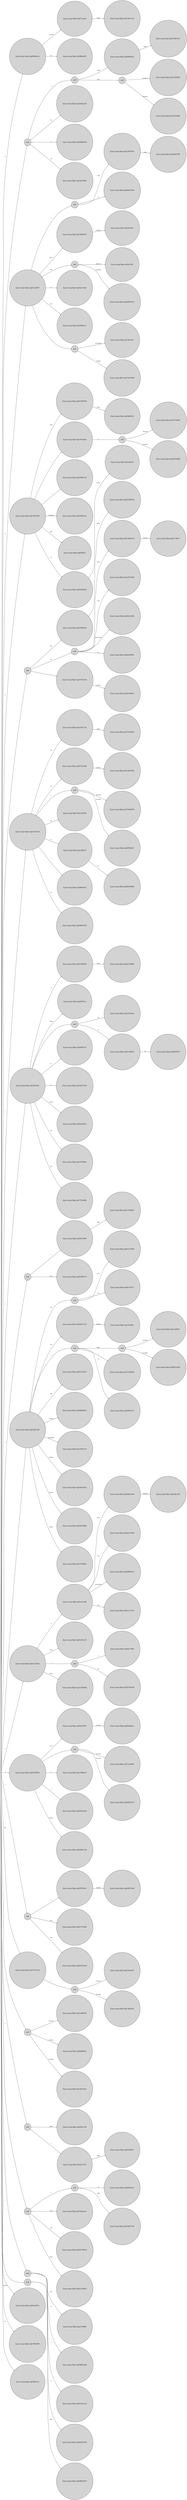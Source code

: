 digraph {
	rankdir = LR;
	ordering = out;
	edge [arrowsize=0.4,fontsize=10]
	node7FD19C0E [label="",style=filled,fillcolor=lightgrey,shape=circle,width=.1,height=.1];
//------leaves------
	node76862144 [label="[Ljava.lang.Object;@158cc1aa",shape=point,style=filled,fillcolor=lightgrey,shape=circle,width=.07,height=.07]
	node3CAD7E27 [label="[Ljava.lang.Object;@4f6fa450",shape=point,style=filled,fillcolor=lightgrey,shape=circle,width=.07,height=.07]
	node8A430F8 [label="[Ljava.lang.Object;@7bd631d7",shape=point,style=filled,fillcolor=lightgrey,shape=circle,width=.07,height=.07]
	node2CDD24CC [label="[Ljava.lang.Object;@1e224823",shape=point,style=filled,fillcolor=lightgrey,shape=circle,width=.07,height=.07]
	node37A888EF [label="[Ljava.lang.Object;@7d3a5f44",shape=point,style=filled,fillcolor=lightgrey,shape=circle,width=.07,height=.07]
	node3804FF6B [label="[Ljava.lang.Object;@34ebcb18",shape=point,style=filled,fillcolor=lightgrey,shape=circle,width=.07,height=.07]
	node4777C29A [label="[Ljava.lang.Object;@6898654f",shape=point,style=filled,fillcolor=lightgrey,shape=circle,width=.07,height=.07]
	node77782090 [label="[Ljava.lang.Object;@1d21866c",shape=point,style=filled,fillcolor=lightgrey,shape=circle,width=.07,height=.07]
	node643BF440 [label="[Ljava.lang.Object;@4fa25795",shape=point,style=filled,fillcolor=lightgrey,shape=circle,width=.07,height=.07]
	node79E88251 [label="[Ljava.lang.Object;@68eb79e6",shape=point,style=filled,fillcolor=lightgrey,shape=circle,width=.07,height=.07]
	node53C9194F [label="[Ljava.lang.Object;@e8ae25c",shape=point,style=filled,fillcolor=lightgrey,shape=circle,width=.07,height=.07]
	node334D03D6 [label="[Ljava.lang.Object;@5a7810",shape=point,style=filled,fillcolor=lightgrey,shape=circle,width=.07,height=.07]
	node1BC20A35 [label="[Ljava.lang.Object;@42839313",shape=point,style=filled,fillcolor=lightgrey,shape=circle,width=.07,height=.07]
	node190B6B26 [label="[Ljava.lang.Object;@4ac20aef",shape=point,style=filled,fillcolor=lightgrey,shape=circle,width=.07,height=.07]
	node415A3220 [label="[Ljava.lang.Object;@1f9f2a13",shape=point,style=filled,fillcolor=lightgrey,shape=circle,width=.07,height=.07]
	node5D8F309D [label="[Ljava.lang.Object;@740ccb1",shape=point,style=filled,fillcolor=lightgrey,shape=circle,width=.07,height=.07]
	node171B254B [label="[Ljava.lang.Object;@71b25a09",shape=point,style=filled,fillcolor=lightgrey,shape=circle,width=.07,height=.07]
	node551D877A [label="[Ljava.lang.Object;@54b9fc2c",shape=point,style=filled,fillcolor=lightgrey,shape=circle,width=.07,height=.07]
	node1A46BA8D [label="[Ljava.lang.Object;@79c7d9de",shape=point,style=filled,fillcolor=lightgrey,shape=circle,width=.07,height=.07]
	node40D8A7CB [label="[Ljava.lang.Object;@5b1b6b60",shape=point,style=filled,fillcolor=lightgrey,shape=circle,width=.07,height=.07]
	node7426305C [label="[Ljava.lang.Object;@33681e2f",shape=point,style=filled,fillcolor=lightgrey,shape=circle,width=.07,height=.07]
	node360B0176 [label="[Ljava.lang.Object;@364b3cbc",shape=point,style=filled,fillcolor=lightgrey,shape=circle,width=.07,height=.07]
	node73AA5EF9 [label="[Ljava.lang.Object;@40bfc5",shape=point,style=filled,fillcolor=lightgrey,shape=circle,width=.07,height=.07]
	node6EAE1E0A [label="[Ljava.lang.Object;@1ef61bf",shape=point,style=filled,fillcolor=lightgrey,shape=circle,width=.07,height=.07]
	node2013BAED [label="[Ljava.lang.Object;@252897bd",shape=point,style=filled,fillcolor=lightgrey,shape=circle,width=.07,height=.07]
	node3B68935C [label="[Ljava.lang.Object;@4170ff17",shape=point,style=filled,fillcolor=lightgrey,shape=circle,width=.07,height=.07]
	node7C09E106 [label="[Ljava.lang.Object;@1d7d1445",shape=point,style=filled,fillcolor=lightgrey,shape=circle,width=.07,height=.07]
	node627096C5 [label="[Ljava.lang.Object;@243e45db",shape=point,style=filled,fillcolor=lightgrey,shape=circle,width=.07,height=.07]
	node178C918B [label="[Ljava.lang.Object;@62a66003",shape=point,style=filled,fillcolor=lightgrey,shape=circle,width=.07,height=.07]
	node406142C [label="[Ljava.lang.Object;@52c099ea",shape=point,style=filled,fillcolor=lightgrey,shape=circle,width=.07,height=.07]
	node21334AF0 [label="[Ljava.lang.Object;@70c490ad",shape=point,style=filled,fillcolor=lightgrey,shape=circle,width=.07,height=.07]
	node44574DED [label="[Ljava.lang.Object;@128e8344",shape=point,style=filled,fillcolor=lightgrey,shape=circle,width=.07,height=.07]
	node29513F2F [label="[Ljava.lang.Object;@7d448350",shape=point,style=filled,fillcolor=lightgrey,shape=circle,width=.07,height=.07]
	node3829130 [label="[Ljava.lang.Object;@65f0b6a7",shape=point,style=filled,fillcolor=lightgrey,shape=circle,width=.07,height=.07]
	node45F85571 [label="[Ljava.lang.Object;@1cff109d",shape=point,style=filled,fillcolor=lightgrey,shape=circle,width=.07,height=.07]
	nodeB631923 [label="[Ljava.lang.Object;@6bc6d366",shape=point,style=filled,fillcolor=lightgrey,shape=circle,width=.07,height=.07]
	node6C9240B2 [label="[Ljava.lang.Object;@88dde45",shape=point,style=filled,fillcolor=lightgrey,shape=circle,width=.07,height=.07]
	node1B346476 [label="[Ljava.lang.Object;@46b4c995",shape=point,style=filled,fillcolor=lightgrey,shape=circle,width=.07,height=.07]
	node385D8621 [label="[Ljava.lang.Object;@5ec40899",shape=point,style=filled,fillcolor=lightgrey,shape=circle,width=.07,height=.07]
	node66EBD0E3 [label="[Ljava.lang.Object;@6f355ca",shape=point,style=filled,fillcolor=lightgrey,shape=circle,width=.07,height=.07]
	node524BB7BB [label="[Ljava.lang.Object;@2c35edab",shape=point,style=filled,fillcolor=lightgrey,shape=circle,width=.07,height=.07]
	node14E14C06 [label="[Ljava.lang.Object;@8200655",shape=point,style=filled,fillcolor=lightgrey,shape=circle,width=.07,height=.07]
	node7599E85 [label="[Ljava.lang.Object;@4826370",shape=point,style=filled,fillcolor=lightgrey,shape=circle,width=.07,height=.07]
	node1A9D9E9A [label="[Ljava.lang.Object;@12873132",shape=point,style=filled,fillcolor=lightgrey,shape=circle,width=.07,height=.07]
	node59613851 [label="[Ljava.lang.Object;@4eef59ee",shape=point,style=filled,fillcolor=lightgrey,shape=circle,width=.07,height=.07]
	node38F067E7 [label="[Ljava.lang.Object;@1355df6a",shape=point,style=filled,fillcolor=lightgrey,shape=circle,width=.07,height=.07]
	node4326CEE1 [label="[Ljava.lang.Object;@77b2df42",shape=point,style=filled,fillcolor=lightgrey,shape=circle,width=.07,height=.07]
	node4C46410C [label="[Ljava.lang.Object;@71556961",shape=point,style=filled,fillcolor=lightgrey,shape=circle,width=.07,height=.07]
	node4F1E06C [label="[Ljava.lang.Object;@6558677f",shape=point,style=filled,fillcolor=lightgrey,shape=circle,width=.07,height=.07]
	node1B6814F9 [label="[Ljava.lang.Object;@412c7894",shape=point,style=filled,fillcolor=lightgrey,shape=circle,width=.07,height=.07]
	node4A55125D [label="[Ljava.lang.Object;@6c10e7f7",shape=point,style=filled,fillcolor=lightgrey,shape=circle,width=.07,height=.07]
	node3704F950 [label="[Ljava.lang.Object;@154edffc",shape=point,style=filled,fillcolor=lightgrey,shape=circle,width=.07,height=.07]
	node776BE0F2 [label="[Ljava.lang.Object;@1caf8eb7",shape=point,style=filled,fillcolor=lightgrey,shape=circle,width=.07,height=.07]
	nodeCF13A0B [label="[Ljava.lang.Object;@6f23a556",shape=point,style=filled,fillcolor=lightgrey,shape=circle,width=.07,height=.07]
	node47E7A430 [label="[Ljava.lang.Object;@275d404d",shape=point,style=filled,fillcolor=lightgrey,shape=circle,width=.07,height=.07]
	node227907CF [label="[Ljava.lang.Object;@50821fc3",shape=point,style=filled,fillcolor=lightgrey,shape=circle,width=.07,height=.07]
	node2A3EE7C7 [label="[Ljava.lang.Object;@67ac85e5",shape=point,style=filled,fillcolor=lightgrey,shape=circle,width=.07,height=.07]
	nodeD01B1A0 [label="[Ljava.lang.Object;@4dbddbc4",shape=point,style=filled,fillcolor=lightgrey,shape=circle,width=.07,height=.07]
	node10E00D6B [label="[Ljava.lang.Object;@1360213f",shape=point,style=filled,fillcolor=lightgrey,shape=circle,width=.07,height=.07]
	node136C1E42 [label="[Ljava.lang.Object;@30ac9410",shape=point,style=filled,fillcolor=lightgrey,shape=circle,width=.07,height=.07]
	node20374C3B [label="[Ljava.lang.Object;@324cf8db",shape=point,style=filled,fillcolor=lightgrey,shape=circle,width=.07,height=.07]
	node41216EDE [label="[Ljava.lang.Object;@15796efe",shape=point,style=filled,fillcolor=lightgrey,shape=circle,width=.07,height=.07]
	nodeFB5BEFE [label="[Ljava.lang.Object;@5a6a15f3",shape=point,style=filled,fillcolor=lightgrey,shape=circle,width=.07,height=.07]
	node10F7D7FE [label="[Ljava.lang.Object;@4ea75580",shape=point,style=filled,fillcolor=lightgrey,shape=circle,width=.07,height=.07]
	node6C4740E4 [label="[Ljava.lang.Object;@66880512",shape=point,style=filled,fillcolor=lightgrey,shape=circle,width=.07,height=.07]
	node48EE661A [label="[Ljava.lang.Object;@3c1131d2",shape=point,style=filled,fillcolor=lightgrey,shape=circle,width=.07,height=.07]
	node6A0706D4 [label="[Ljava.lang.Object;@4c812e13",shape=point,style=filled,fillcolor=lightgrey,shape=circle,width=.07,height=.07]
	node77645F2F [label="[Ljava.lang.Object;@42ce7fb0",shape=point,style=filled,fillcolor=lightgrey,shape=circle,width=.07,height=.07]
	node102DF09B [label="[Ljava.lang.Object;@5519b53b",shape=point,style=filled,fillcolor=lightgrey,shape=circle,width=.07,height=.07]
	node511590 [label="[Ljava.lang.Object;@31d3d9d5",shape=point,style=filled,fillcolor=lightgrey,shape=circle,width=.07,height=.07]
	node4E054E5C [label="[Ljava.lang.Object;@56ad8aca",shape=point,style=filled,fillcolor=lightgrey,shape=circle,width=.07,height=.07]
	node5ED8F81A [label="[Ljava.lang.Object;@71ea9f65",shape=point,style=filled,fillcolor=lightgrey,shape=circle,width=.07,height=.07]
	node157948AA [label="[Ljava.lang.Object;@2f387b15",shape=point,style=filled,fillcolor=lightgrey,shape=circle,width=.07,height=.07]
	node36B94EC0 [label="[Ljava.lang.Object;@138dfec5",shape=point,style=filled,fillcolor=lightgrey,shape=circle,width=.07,height=.07]
	node4CEEC806 [label="[Ljava.lang.Object;@20e2e25d",shape=point,style=filled,fillcolor=lightgrey,shape=circle,width=.07,height=.07]
	node5C5167CF [label="[Ljava.lang.Object;@20d6c156",shape=point,style=filled,fillcolor=lightgrey,shape=circle,width=.07,height=.07]
	node1AC283B2 [label="[Ljava.lang.Object;@2d057abd",shape=point,style=filled,fillcolor=lightgrey,shape=circle,width=.07,height=.07]
	node7ABD0FCD [label="[Ljava.lang.Object;@6c77bdbd",shape=point,style=filled,fillcolor=lightgrey,shape=circle,width=.07,height=.07]
	node62A66C92 [label="[Ljava.lang.Object;@647032e9",shape=point,style=filled,fillcolor=lightgrey,shape=circle,width=.07,height=.07]
	node76A18ACD [label="[Ljava.lang.Object;@276a5bf1",shape=point,style=filled,fillcolor=lightgrey,shape=circle,width=.07,height=.07]
	node76797172 [label="[Ljava.lang.Object;@13fbe22e",shape=point,style=filled,fillcolor=lightgrey,shape=circle,width=.07,height=.07]
	node69F6F57E [label="[Ljava.lang.Object;@1cb68e62",shape=point,style=filled,fillcolor=lightgrey,shape=circle,width=.07,height=.07]
	node21F99E67 [label="[Ljava.lang.Object;@6ddff2e4",shape=point,style=filled,fillcolor=lightgrey,shape=circle,width=.07,height=.07]
	node33DCA724 [label="[Ljava.lang.Object;@1bb1faa3",shape=point,style=filled,fillcolor=lightgrey,shape=circle,width=.07,height=.07]
	node76D64514 [label="[Ljava.lang.Object;@640cc1f8",shape=point,style=filled,fillcolor=lightgrey,shape=circle,width=.07,height=.07]
	node323FAFDA [label="[Ljava.lang.Object;@264f3fdc",shape=point,style=filled,fillcolor=lightgrey,shape=circle,width=.07,height=.07]
	node62F530E4 [label="[Ljava.lang.Object;@60f42e43",shape=point,style=filled,fillcolor=lightgrey,shape=circle,width=.07,height=.07]
	node2FFA0CF8 [label="[Ljava.lang.Object;@70947704",shape=point,style=filled,fillcolor=lightgrey,shape=circle,width=.07,height=.07]
	node3BAD1BE2 [label="[Ljava.lang.Object;@7a6aace2",shape=point,style=filled,fillcolor=lightgrey,shape=circle,width=.07,height=.07]
	node588F29B [label="[Ljava.lang.Object;@56778979",shape=point,style=filled,fillcolor=lightgrey,shape=circle,width=.07,height=.07]
	node556EA5E [label="[Ljava.lang.Object;@2a744baa",shape=point,style=filled,fillcolor=lightgrey,shape=circle,width=.07,height=.07]
	node682A6855 [label="[Ljava.lang.Object;@27c0868",shape=point,style=filled,fillcolor=lightgrey,shape=circle,width=.07,height=.07]
	node304A0663 [label="[Ljava.lang.Object;@386b22db",shape=point,style=filled,fillcolor=lightgrey,shape=circle,width=.07,height=.07]
	node3B89D43 [label="[Ljava.lang.Object;@61e5ea14",shape=point,style=filled,fillcolor=lightgrey,shape=circle,width=.07,height=.07]
	node17C8155 [label="[Ljava.lang.Object;@60e0165b",shape=point,style=filled,fillcolor=lightgrey,shape=circle,width=.07,height=.07]
	node2775CD81 [label="[Ljava.lang.Object;@698e2631",shape=point,style=filled,fillcolor=lightgrey,shape=circle,width=.07,height=.07]
	nodeC9D647C [label="[Ljava.lang.Object;@6cafe97a",shape=point,style=filled,fillcolor=lightgrey,shape=circle,width=.07,height=.07]
	node65BF28AB [label="[Ljava.lang.Object;@7d982583",shape=point,style=filled,fillcolor=lightgrey,shape=circle,width=.07,height=.07]
	node1A4110C8 [label="[Ljava.lang.Object;@936cec3",shape=point,style=filled,fillcolor=lightgrey,shape=circle,width=.07,height=.07]
//------internal nodes------
	node15D0553E [label="[Ljava.lang.Object;@29d8ce3a",style=filled,fillcolor=lightgrey,shape=circle,width=.07,height=.07]
	node3B0D5C99 [label="[Ljava.lang.Object;@472cded",style=filled,fillcolor=lightgrey,shape=circle,width=.07,height=.07]
	node131C11F8 [label="null",style=filled,fillcolor=lightgrey,shape=circle,width=.07,height=.07]
	node7C5AA4BF [label="null",style=filled,fillcolor=lightgrey,shape=circle,width=.07,height=.07]
	node2DE2C639 [label="[Ljava.lang.Object;@3f6d6bcd",style=filled,fillcolor=lightgrey,shape=circle,width=.07,height=.07]
	node4C0D2E09 [label="null",style=filled,fillcolor=lightgrey,shape=circle,width=.07,height=.07]
	node655B146B [label="[Ljava.lang.Object;@5e33d5f7",style=filled,fillcolor=lightgrey,shape=circle,width=.07,height=.07]
	nodeA54EEFF [label="null",style=filled,fillcolor=lightgrey,shape=circle,width=.07,height=.07]
	node2F8CF4DA [label="[Ljava.lang.Object;@1249550c",style=filled,fillcolor=lightgrey,shape=circle,width=.07,height=.07]
	node5215B6DF [label="[Ljava.lang.Object;@7f9b8974",style=filled,fillcolor=lightgrey,shape=circle,width=.07,height=.07]
	node37799879 [label="null",style=filled,fillcolor=lightgrey,shape=circle,width=.07,height=.07]
	node6F404AAF [label="null",style=filled,fillcolor=lightgrey,shape=circle,width=.07,height=.07]
	node101CBAD6 [label="[Ljava.lang.Object;@33ef4188",style=filled,fillcolor=lightgrey,shape=circle,width=.07,height=.07]
	node48AEADDC [label="[Ljava.lang.Object;@25569354",style=filled,fillcolor=lightgrey,shape=circle,width=.07,height=.07]
	node50695722 [label="[Ljava.lang.Object;@19c3afa6",style=filled,fillcolor=lightgrey,shape=circle,width=.07,height=.07]
	node24BE310F [label="null",style=filled,fillcolor=lightgrey,shape=circle,width=.07,height=.07]
	node35E3CAFF [label="[Ljava.lang.Object;@2fa94b26",style=filled,fillcolor=lightgrey,shape=circle,width=.07,height=.07]
	node2B936FEA [label="null",style=filled,fillcolor=lightgrey,shape=circle,width=.07,height=.07]
	node7E7005DE [label="[Ljava.lang.Object;@556f8cdd",style=filled,fillcolor=lightgrey,shape=circle,width=.07,height=.07]
	node30FA1D2D [label="null",style=filled,fillcolor=lightgrey,shape=circle,width=.07,height=.07]
	node26D8E7 [label="[Ljava.lang.Object;@7e8663c8",style=filled,fillcolor=lightgrey,shape=circle,width=.07,height=.07]
	node572601A1 [label="[Ljava.lang.Object;@37557d1d",style=filled,fillcolor=lightgrey,shape=circle,width=.07,height=.07]
	node1026AF0 [label="[Ljava.lang.Object;@4cd7d13b",style=filled,fillcolor=lightgrey,shape=circle,width=.07,height=.07]
	node2B1BFA09 [label="[Ljava.lang.Object;@37bac7e2",style=filled,fillcolor=lightgrey,shape=circle,width=.07,height=.07]
	node25FD6E0F [label="[Ljava.lang.Object;@57512d82",style=filled,fillcolor=lightgrey,shape=circle,width=.07,height=.07]
	node23EE5ED3 [label="null",style=filled,fillcolor=lightgrey,shape=circle,width=.07,height=.07]
	node420A089B [label="[Ljava.lang.Object;@cc99bc3",style=filled,fillcolor=lightgrey,shape=circle,width=.07,height=.07]
	node522A9AE5 [label="[Ljava.lang.Object;@3635eb5",style=filled,fillcolor=lightgrey,shape=circle,width=.07,height=.07]
	node113FD092 [label="[Ljava.lang.Object;@516856f5",style=filled,fillcolor=lightgrey,shape=circle,width=.07,height=.07]
	node5713038F [label="null",style=filled,fillcolor=lightgrey,shape=circle,width=.07,height=.07]
	node4E1C692E [label="[Ljava.lang.Object;@21c88b3f",style=filled,fillcolor=lightgrey,shape=circle,width=.07,height=.07]
	node3284BE0D [label="null",style=filled,fillcolor=lightgrey,shape=circle,width=.07,height=.07]
	node7D44CCA9 [label="[Ljava.lang.Object;@503c9f36",style=filled,fillcolor=lightgrey,shape=circle,width=.07,height=.07]
	node3548677D [label="[Ljava.lang.Object;@222bc30f",style=filled,fillcolor=lightgrey,shape=circle,width=.07,height=.07]
	node79D16267 [label="null",style=filled,fillcolor=lightgrey,shape=circle,width=.07,height=.07]
	node4D209744 [label="[Ljava.lang.Object;@3b257212",style=filled,fillcolor=lightgrey,shape=circle,width=.07,height=.07]
	node476AEDC2 [label="null",style=filled,fillcolor=lightgrey,shape=circle,width=.07,height=.07]
	node35DA6D12 [label="null",style=filled,fillcolor=lightgrey,shape=circle,width=.07,height=.07]
	node7C89565A [label="[Ljava.lang.Object;@6cac0e3b",style=filled,fillcolor=lightgrey,shape=circle,width=.07,height=.07]
	node7C38EA91 [label="[Ljava.lang.Object;@1aecaaf9",style=filled,fillcolor=lightgrey,shape=circle,width=.07,height=.07]
	node2CE11478 [label="[Ljava.lang.Object;@20b01a09",style=filled,fillcolor=lightgrey,shape=circle,width=.07,height=.07]
	node1B6700EC [label="null",style=filled,fillcolor=lightgrey,shape=circle,width=.07,height=.07]
	node64A3DA1B [label="[Ljava.lang.Object;@40c54023",style=filled,fillcolor=lightgrey,shape=circle,width=.07,height=.07]
	node60857A60 [label="[Ljava.lang.Object;@43c676fc",style=filled,fillcolor=lightgrey,shape=circle,width=.07,height=.07]
	node39CF0F9D [label="null",style=filled,fillcolor=lightgrey,shape=circle,width=.07,height=.07]
	node536194DF [label="null",style=filled,fillcolor=lightgrey,shape=circle,width=.07,height=.07]
	node187CB2A9 [label="[Ljava.lang.Object;@687d56cc",style=filled,fillcolor=lightgrey,shape=circle,width=.07,height=.07]
	node298F0FB9 [label="[Ljava.lang.Object;@7617a13b",style=filled,fillcolor=lightgrey,shape=circle,width=.07,height=.07]
	nodeB03BCAA [label="null",style=filled,fillcolor=lightgrey,shape=circle,width=.07,height=.07]
	node94A5030 [label="null",style=filled,fillcolor=lightgrey,shape=circle,width=.07,height=.07]
	node58E96467 [label="null",style=filled,fillcolor=lightgrey,shape=circle,width=.07,height=.07]
	node133C0838 [label="[Ljava.lang.Object;@54c1019",style=filled,fillcolor=lightgrey,shape=circle,width=.07,height=.07]
	node5EDC0B50 [label="null",style=filled,fillcolor=lightgrey,shape=circle,width=.07,height=.07]
	node4D0596B0 [label="null",style=filled,fillcolor=lightgrey,shape=circle,width=.07,height=.07]
	node3E0B2AE0 [label="null",style=filled,fillcolor=lightgrey,shape=circle,width=.07,height=.07]
	node5BA239E0 [label="null",style=filled,fillcolor=lightgrey,shape=circle,width=.07,height=.07]
//------edges------
	node7FD19C0E -> node15D0553E [label="m",weight=10]
	node15D0553E -> node3B0D5C99 [label="inecraft",weight=10]
	node3B0D5C99 -> node76862144 [label="forge",weight=10]
	node15D0553E -> node3CAD7E27 [label="ory",weight=10]
	node7FD19C0E -> node131C11F8 [label="i",weight=10]
	node131C11F8 -> node7C5AA4BF [label="n",weight=10]
	node7C5AA4BF -> node2DE2C639 [label="ecraft",weight=10]
	node2DE2C639 -> node8A430F8 [label="forge",weight=10]
	node7C5AA4BF -> node4C0D2E09 [label="kers'",weight=10]
	node4C0D2E09 -> node2CDD24CC [label="construct",weight=10]
	node4C0D2E09 -> node37A888EF [label="evolution",weight=10]
	node131C11F8 -> node3804FF6B [label="tia",weight=10]
	node131C11F8 -> node4777C29A [label="a",weight=10]
	node131C11F8 -> node77782090 [label="on",weight=10]
	node7FD19C0E -> node655B146B [label="n",weight=10]
	node655B146B -> nodeA54EEFF [label="e",weight=10]
	nodeA54EEFF -> node2F8CF4DA [label="craft",weight=10]
	node2F8CF4DA -> node643BF440 [label="forge",weight=10]
	nodeA54EEFF -> node79E88251 [label="vo",weight=10]
	node655B146B -> node5215B6DF [label="struct",weight=10]
	node5215B6DF -> node53C9194F [label="'sarmory",weight=10]
	node655B146B -> node37799879 [label="kers'",weight=10]
	node37799879 -> node334D03D6 [label="construct",weight=10]
	node37799879 -> node1BC20A35 [label="evolution",weight=10]
	node655B146B -> node190B6B26 [label="ia",weight=10]
	node655B146B -> node415A3220 [label="arm",weight=10]
	node655B146B -> node6F404AAF [label="t",weight=10]
	node6F404AAF -> node5D8F309D [label="enttweaker",weight=10]
	node6F404AAF -> node171B254B [label="tweaker",weight=10]
	node7FD19C0E -> node101CBAD6 [label="e",weight=10]
	node101CBAD6 -> node48AEADDC [label="craft",weight=10]
	node48AEADDC -> node551D877A [label="forge",weight=10]
	node101CBAD6 -> node50695722 [label="r",weight=10]
	node50695722 -> node24BE310F [label="s'",weight=10]
	node24BE310F -> node1A46BA8D [label="construct",weight=10]
	node24BE310F -> node40D8A7CB [label="evolution",weight=10]
	node101CBAD6 -> node7426305C [label="s",weight=10]
	node101CBAD6 -> node360B0176 [label="nttweaker",weight=10]
	node101CBAD6 -> node73AA5EF9 [label="aker",weight=10]
	node101CBAD6 -> node35E3CAFF [label="vo",weight=10]
	node35E3CAFF -> node6EAE1E0A [label="lution",weight=10]
	node7FD19C0E -> node2B936FEA [label="c",weight=10]
	node2B936FEA -> node7E7005DE [label="raft",weight=10]
	node7E7005DE -> node2013BAED [label="forge",weight=10]
	node2B936FEA -> node30FA1D2D [label="on",weight=10]
	node30FA1D2D -> node26D8E7 [label="struct",weight=10]
	node26D8E7 -> node3B68935C [label="'sarmory",weight=10]
	node30FA1D2D -> node7C09E106 [label="arm",weight=10]
	node30FA1D2D -> node627096C5 [label="tenttweaker",weight=10]
	node30FA1D2D -> node178C918B [label="evo",weight=10]
	node2B936FEA -> node572601A1 [label="t",weight=10]
	node572601A1 -> node406142C [label="'sarmory",weight=10]
	node7FD19C0E -> node1026AF0 [label="r",weight=10]
	node1026AF0 -> node2B1BFA09 [label="aft",weight=10]
	node2B1BFA09 -> node21334AF0 [label="forge",weight=10]
	node1026AF0 -> node25FD6E0F [label="uct",weight=10]
	node25FD6E0F -> node44574DED [label="'sarmory",weight=10]
	node1026AF0 -> node23EE5ED3 [label="s'",weight=10]
	node23EE5ED3 -> node29513F2F [label="construct",weight=10]
	node23EE5ED3 -> node3829130 [label="evolution",weight=10]
	node1026AF0 -> node45F85571 [label="itia",weight=10]
	node1026AF0 -> node420A089B [label="m",weight=10]
	node420A089B -> nodeB631923 [label="ory",weight=10]
	node1026AF0 -> node6C9240B2 [label="y",weight=10]
	node1026AF0 -> node1B346476 [label="ge",weight=10]
	node7FD19C0E -> node522A9AE5 [label="a",weight=10]
	node522A9AE5 -> node113FD092 [label="ft",weight=10]
	node113FD092 -> node385D8621 [label="forge",weight=10]
	node522A9AE5 -> node66EBD0E3 [label="varitia",weight=10]
	node522A9AE5 -> node5713038F [label="r",weight=10]
	node5713038F -> node524BB7BB [label="itia",weight=10]
	node5713038F -> node4E1C692E [label="m",weight=10]
	node4E1C692E -> node14E14C06 [label="ory",weight=10]
	node522A9AE5 -> node7599E85 [label="se",weight=10]
	node522A9AE5 -> node1A9D9E9A [label=".s.e",weight=10]
	node522A9AE5 -> node59613851 [label="ubles",weight=10]
	node522A9AE5 -> node38F067E7 [label="nia",weight=10]
	node522A9AE5 -> node4326CEE1 [label="ker",weight=10]
	node7FD19C0E -> node3284BE0D [label="f",weight=10]
	node3284BE0D -> node7D44CCA9 [label="t",weight=10]
	node7D44CCA9 -> node4C46410C [label="forge",weight=10]
	node3284BE0D -> node4F1E06C [label="orge",weight=10]
	node7FD19C0E -> node3548677D [label="t",weight=10]
	node3548677D -> node79D16267 [label="con",weight=10]
	node79D16267 -> node1B6814F9 [label="struct",weight=10]
	node79D16267 -> node4A55125D [label="evo",weight=10]
	node3548677D -> node4D209744 [label="ruct",weight=10]
	node4D209744 -> node3704F950 [label="'sarmory",weight=10]
	node3548677D -> node476AEDC2 [label="i",weight=10]
	node476AEDC2 -> node35DA6D12 [label="nkers'",weight=10]
	node35DA6D12 -> node776BE0F2 [label="construct",weight=10]
	node35DA6D12 -> nodeCF13A0B [label="evolution",weight=10]
	node476AEDC2 -> node47E7A430 [label="a",weight=10]
	node476AEDC2 -> node227907CF [label="on",weight=10]
	node3548677D -> node2A3EE7C7 [label="ania",weight=10]
	node3548677D -> nodeD01B1A0 [label="'sarmory",weight=10]
	node3548677D -> node10E00D6B [label="enttweaker",weight=10]
	node3548677D -> node136C1E42 [label="tweaker",weight=10]
	node3548677D -> node20374C3B [label="weaker",weight=10]
	node3548677D -> node41216EDE [label="forge",weight=10]
	node7FD19C0E -> node7C89565A [label="o",weight=10]
	node7C89565A -> node7C38EA91 [label="n",weight=10]
	node7C38EA91 -> node2CE11478 [label="struct",weight=10]
	node2CE11478 -> nodeFB5BEFE [label="'sarmory",weight=10]
	node7C38EA91 -> node10F7D7FE [label="arm",weight=10]
	node7C38EA91 -> node6C4740E4 [label="tenttweaker",weight=10]
	node7C38EA91 -> node48EE661A [label="evo",weight=10]
	node7C89565A -> node6A0706D4 [label="tania",weight=10]
	node7C89565A -> node1B6700EC [label="r",weight=10]
	node1B6700EC -> node77645F2F [label="y",weight=10]
	node1B6700EC -> node102DF09B [label="ge",weight=10]
	node7C89565A -> node511590 [label="lution",weight=10]
	node7FD19C0E -> node64A3DA1B [label="s",weight=10]
	node64A3DA1B -> node60857A60 [label="truct",weight=10]
	node60857A60 -> node4E054E5C [label="'sarmory",weight=10]
	node64A3DA1B -> node39CF0F9D [label="'",weight=10]
	node39CF0F9D -> node5ED8F81A [label="construct",weight=10]
	node39CF0F9D -> node157948AA [label="evolution",weight=10]
	node64A3DA1B -> node36B94EC0 [label="e",weight=10]
	node64A3DA1B -> node4CEEC806 [label=".e",weight=10]
	node64A3DA1B -> node5C5167CF [label="armory",weight=10]
	node7FD19C0E -> node536194DF [label="u",weight=10]
	node536194DF -> node187CB2A9 [label="ct",weight=10]
	node187CB2A9 -> node1AC283B2 [label="'sarmory",weight=10]
	node536194DF -> node7ABD0FCD [label="bles",weight=10]
	node536194DF -> node62A66C92 [label="tion",weight=10]
	node7FD19C0E -> node298F0FB9 [label="ker",weight=10]
	node298F0FB9 -> nodeB03BCAA [label="s'",weight=10]
	nodeB03BCAA -> node76A18ACD [label="construct",weight=10]
	nodeB03BCAA -> node76797172 [label="evolution",weight=10]
	node7FD19C0E -> node94A5030 [label="'",weight=10]
	node94A5030 -> node69F6F57E [label="construct",weight=10]
	node94A5030 -> node21F99E67 [label="sarmory",weight=10]
	node94A5030 -> node33DCA724 [label="evolution",weight=10]
	node7FD19C0E -> node58E96467 [label="v",weight=10]
	node58E96467 -> node76D64514 [label="aritia",weight=10]
	node58E96467 -> node133C0838 [label="o",weight=10]
	node133C0838 -> node323FAFDA [label="lution",weight=10]
	node7FD19C0E -> node5EDC0B50 [label="b",weight=10]
	node5EDC0B50 -> node4D0596B0 [label="a",weight=10]
	node4D0596B0 -> node62F530E4 [label="se",weight=10]
	node4D0596B0 -> node2FFA0CF8 [label="ubles",weight=10]
	node5EDC0B50 -> node3BAD1BE2 [label=".a.s.e",weight=10]
	node5EDC0B50 -> node588F29B [label="les",weight=10]
	node5EDC0B50 -> node556EA5E [label="otania",weight=10]
	node7FD19C0E -> node3E0B2AE0 [label=".",weight=10]
	node3E0B2AE0 -> node682A6855 [label="a.s.e",weight=10]
	node3E0B2AE0 -> node304A0663 [label="s.e",weight=10]
	node3E0B2AE0 -> node3B89D43 [label="e",weight=10]
	node7FD19C0E -> node5BA239E0 [label="l",weight=10]
	node5BA239E0 -> node17C8155 [label="es",weight=10]
	node5BA239E0 -> node2775CD81 [label="ution",weight=10]
	node7FD19C0E -> nodeC9D647C [label="y",weight=10]
	node7FD19C0E -> node65BF28AB [label="weaker",weight=10]
	node7FD19C0E -> node1A4110C8 [label="ge",weight=10]
}
